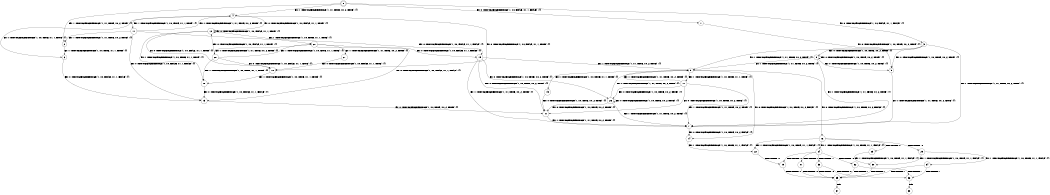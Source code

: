 digraph BCG {
size = "7, 10.5";
center = TRUE;
node [shape = circle];
0 [peripheries = 2];
0 -> 1 [label = "EX !0 !ATOMIC_EXCH_BRANCH (1, +0, FALSE, +1, 1, FALSE) !{}"];
0 -> 2 [label = "EX !1 !ATOMIC_EXCH_BRANCH (1, +1, TRUE, +0, 2, TRUE) !{}"];
0 -> 3 [label = "EX !0 !ATOMIC_EXCH_BRANCH (1, +0, FALSE, +1, 1, FALSE) !{}"];
0 -> 4 [label = "EX !1 !ATOMIC_EXCH_BRANCH (1, +1, TRUE, +0, 2, TRUE) !{}"];
1 -> 5 [label = "EX !0 !ATOMIC_EXCH_BRANCH (1, +0, TRUE, +0, 2, TRUE) !{}"];
2 -> 6 [label = "EX !1 !ATOMIC_EXCH_BRANCH (1, +0, TRUE, +1, 1, TRUE) !{}"];
3 -> 5 [label = "EX !0 !ATOMIC_EXCH_BRANCH (1, +0, TRUE, +0, 2, TRUE) !{}"];
3 -> 7 [label = "EX !1 !ATOMIC_EXCH_BRANCH (1, +1, TRUE, +0, 2, TRUE) !{}"];
3 -> 8 [label = "EX !0 !ATOMIC_EXCH_BRANCH (1, +0, TRUE, +0, 2, TRUE) !{}"];
3 -> 9 [label = "EX !1 !ATOMIC_EXCH_BRANCH (1, +1, TRUE, +0, 2, TRUE) !{}"];
4 -> 6 [label = "EX !1 !ATOMIC_EXCH_BRANCH (1, +0, TRUE, +1, 1, TRUE) !{}"];
4 -> 10 [label = "EX !0 !ATOMIC_EXCH_BRANCH (1, +0, FALSE, +1, 1, TRUE) !{}"];
4 -> 11 [label = "EX !1 !ATOMIC_EXCH_BRANCH (1, +0, TRUE, +1, 1, TRUE) !{}"];
4 -> 12 [label = "EX !0 !ATOMIC_EXCH_BRANCH (1, +0, FALSE, +1, 1, TRUE) !{}"];
5 -> 7 [label = "EX !1 !ATOMIC_EXCH_BRANCH (1, +1, TRUE, +0, 2, TRUE) !{}"];
6 -> 13 [label = "EX !0 !ATOMIC_EXCH_BRANCH (1, +0, FALSE, +1, 1, FALSE) !{}"];
7 -> 14 [label = "EX !0 !ATOMIC_EXCH_BRANCH (1, +0, TRUE, +0, 2, FALSE) !{}"];
8 -> 5 [label = "EX !0 !ATOMIC_EXCH_BRANCH (1, +0, TRUE, +0, 2, TRUE) !{}"];
8 -> 7 [label = "EX !1 !ATOMIC_EXCH_BRANCH (1, +1, TRUE, +0, 2, TRUE) !{}"];
8 -> 8 [label = "EX !0 !ATOMIC_EXCH_BRANCH (1, +0, TRUE, +0, 2, TRUE) !{}"];
8 -> 9 [label = "EX !1 !ATOMIC_EXCH_BRANCH (1, +1, TRUE, +0, 2, TRUE) !{}"];
9 -> 14 [label = "EX !0 !ATOMIC_EXCH_BRANCH (1, +0, TRUE, +0, 2, FALSE) !{}"];
9 -> 15 [label = "EX !1 !ATOMIC_EXCH_BRANCH (1, +0, TRUE, +1, 1, TRUE) !{}"];
9 -> 16 [label = "EX !0 !ATOMIC_EXCH_BRANCH (1, +0, TRUE, +0, 2, FALSE) !{}"];
9 -> 17 [label = "EX !1 !ATOMIC_EXCH_BRANCH (1, +0, TRUE, +1, 1, TRUE) !{}"];
10 -> 18 [label = "EX !1 !ATOMIC_EXCH_BRANCH (1, +0, TRUE, +1, 1, TRUE) !{}"];
11 -> 2 [label = "EX !1 !ATOMIC_EXCH_BRANCH (1, +1, TRUE, +0, 2, TRUE) !{}"];
11 -> 13 [label = "EX !0 !ATOMIC_EXCH_BRANCH (1, +0, FALSE, +1, 1, FALSE) !{}"];
11 -> 4 [label = "EX !1 !ATOMIC_EXCH_BRANCH (1, +1, TRUE, +0, 2, TRUE) !{}"];
11 -> 19 [label = "EX !0 !ATOMIC_EXCH_BRANCH (1, +0, FALSE, +1, 1, FALSE) !{}"];
12 -> 10 [label = "EX !0 !ATOMIC_EXCH_BRANCH (1, +0, FALSE, +1, 1, TRUE) !{}"];
12 -> 18 [label = "EX !1 !ATOMIC_EXCH_BRANCH (1, +0, TRUE, +1, 1, TRUE) !{}"];
12 -> 12 [label = "EX !0 !ATOMIC_EXCH_BRANCH (1, +0, FALSE, +1, 1, TRUE) !{}"];
12 -> 20 [label = "EX !1 !ATOMIC_EXCH_BRANCH (1, +0, TRUE, +1, 1, TRUE) !{}"];
13 -> 21 [label = "EX !0 !ATOMIC_EXCH_BRANCH (1, +0, TRUE, +0, 2, TRUE) !{}"];
14 -> 22 [label = "EX !1 !ATOMIC_EXCH_BRANCH (1, +0, TRUE, +1, 1, FALSE) !{}"];
15 -> 21 [label = "EX !0 !ATOMIC_EXCH_BRANCH (1, +0, TRUE, +0, 2, TRUE) !{}"];
16 -> 22 [label = "EX !1 !ATOMIC_EXCH_BRANCH (1, +0, TRUE, +1, 1, FALSE) !{}"];
16 -> 23 [label = "TERMINATE !0"];
16 -> 24 [label = "EX !1 !ATOMIC_EXCH_BRANCH (1, +0, TRUE, +1, 1, FALSE) !{}"];
16 -> 25 [label = "TERMINATE !0"];
17 -> 21 [label = "EX !0 !ATOMIC_EXCH_BRANCH (1, +0, TRUE, +0, 2, TRUE) !{}"];
17 -> 7 [label = "EX !1 !ATOMIC_EXCH_BRANCH (1, +1, TRUE, +0, 2, TRUE) !{}"];
17 -> 26 [label = "EX !0 !ATOMIC_EXCH_BRANCH (1, +0, TRUE, +0, 2, TRUE) !{}"];
17 -> 9 [label = "EX !1 !ATOMIC_EXCH_BRANCH (1, +1, TRUE, +0, 2, TRUE) !{}"];
18 -> 13 [label = "EX !0 !ATOMIC_EXCH_BRANCH (1, +0, FALSE, +1, 1, FALSE) !{}"];
19 -> 21 [label = "EX !0 !ATOMIC_EXCH_BRANCH (1, +0, TRUE, +0, 2, TRUE) !{}"];
19 -> 7 [label = "EX !1 !ATOMIC_EXCH_BRANCH (1, +1, TRUE, +0, 2, TRUE) !{}"];
19 -> 26 [label = "EX !0 !ATOMIC_EXCH_BRANCH (1, +0, TRUE, +0, 2, TRUE) !{}"];
19 -> 9 [label = "EX !1 !ATOMIC_EXCH_BRANCH (1, +1, TRUE, +0, 2, TRUE) !{}"];
20 -> 13 [label = "EX !0 !ATOMIC_EXCH_BRANCH (1, +0, FALSE, +1, 1, FALSE) !{}"];
20 -> 27 [label = "EX !1 !ATOMIC_EXCH_BRANCH (1, +1, TRUE, +0, 2, TRUE) !{}"];
20 -> 19 [label = "EX !0 !ATOMIC_EXCH_BRANCH (1, +0, FALSE, +1, 1, FALSE) !{}"];
20 -> 28 [label = "EX !1 !ATOMIC_EXCH_BRANCH (1, +1, TRUE, +0, 2, TRUE) !{}"];
21 -> 7 [label = "EX !1 !ATOMIC_EXCH_BRANCH (1, +1, TRUE, +0, 2, TRUE) !{}"];
22 -> 29 [label = "TERMINATE !0"];
23 -> 30 [label = "EX !1 !ATOMIC_EXCH_BRANCH (1, +0, TRUE, +1, 1, FALSE) !{}"];
24 -> 29 [label = "TERMINATE !0"];
24 -> 31 [label = "TERMINATE !1"];
24 -> 32 [label = "TERMINATE !0"];
24 -> 33 [label = "TERMINATE !1"];
25 -> 30 [label = "EX !1 !ATOMIC_EXCH_BRANCH (1, +0, TRUE, +1, 1, FALSE) !{}"];
25 -> 34 [label = "EX !1 !ATOMIC_EXCH_BRANCH (1, +0, TRUE, +1, 1, FALSE) !{}"];
26 -> 21 [label = "EX !0 !ATOMIC_EXCH_BRANCH (1, +0, TRUE, +0, 2, TRUE) !{}"];
26 -> 7 [label = "EX !1 !ATOMIC_EXCH_BRANCH (1, +1, TRUE, +0, 2, TRUE) !{}"];
26 -> 26 [label = "EX !0 !ATOMIC_EXCH_BRANCH (1, +0, TRUE, +0, 2, TRUE) !{}"];
26 -> 9 [label = "EX !1 !ATOMIC_EXCH_BRANCH (1, +1, TRUE, +0, 2, TRUE) !{}"];
27 -> 10 [label = "EX !0 !ATOMIC_EXCH_BRANCH (1, +0, FALSE, +1, 1, TRUE) !{}"];
28 -> 10 [label = "EX !0 !ATOMIC_EXCH_BRANCH (1, +0, FALSE, +1, 1, TRUE) !{}"];
28 -> 18 [label = "EX !1 !ATOMIC_EXCH_BRANCH (1, +0, TRUE, +1, 1, TRUE) !{}"];
28 -> 12 [label = "EX !0 !ATOMIC_EXCH_BRANCH (1, +0, FALSE, +1, 1, TRUE) !{}"];
28 -> 20 [label = "EX !1 !ATOMIC_EXCH_BRANCH (1, +0, TRUE, +1, 1, TRUE) !{}"];
29 -> 35 [label = "TERMINATE !1"];
30 -> 35 [label = "TERMINATE !1"];
31 -> 35 [label = "TERMINATE !0"];
32 -> 35 [label = "TERMINATE !1"];
32 -> 36 [label = "TERMINATE !1"];
33 -> 35 [label = "TERMINATE !0"];
33 -> 36 [label = "TERMINATE !0"];
34 -> 35 [label = "TERMINATE !1"];
34 -> 36 [label = "TERMINATE !1"];
35 -> 37 [label = "exit"];
36 -> 38 [label = "exit"];
}
